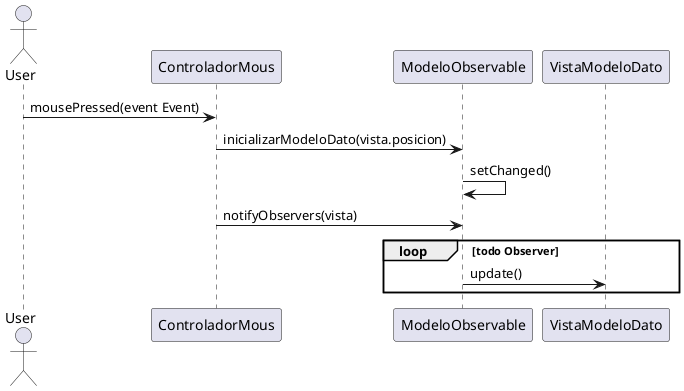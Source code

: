 @startuml

Actor User

User -> ControladorMous: mousePressed(event Event)
ControladorMous -> ModeloObservable: inicializarModeloDato(vista.posicion)
ModeloObservable -> ModeloObservable: setChanged()
ControladorMous -> ModeloObservable: notifyObservers(vista)
loop todo Observer
        ModeloObservable -> VistaModeloDato: update()
end
@enduml
